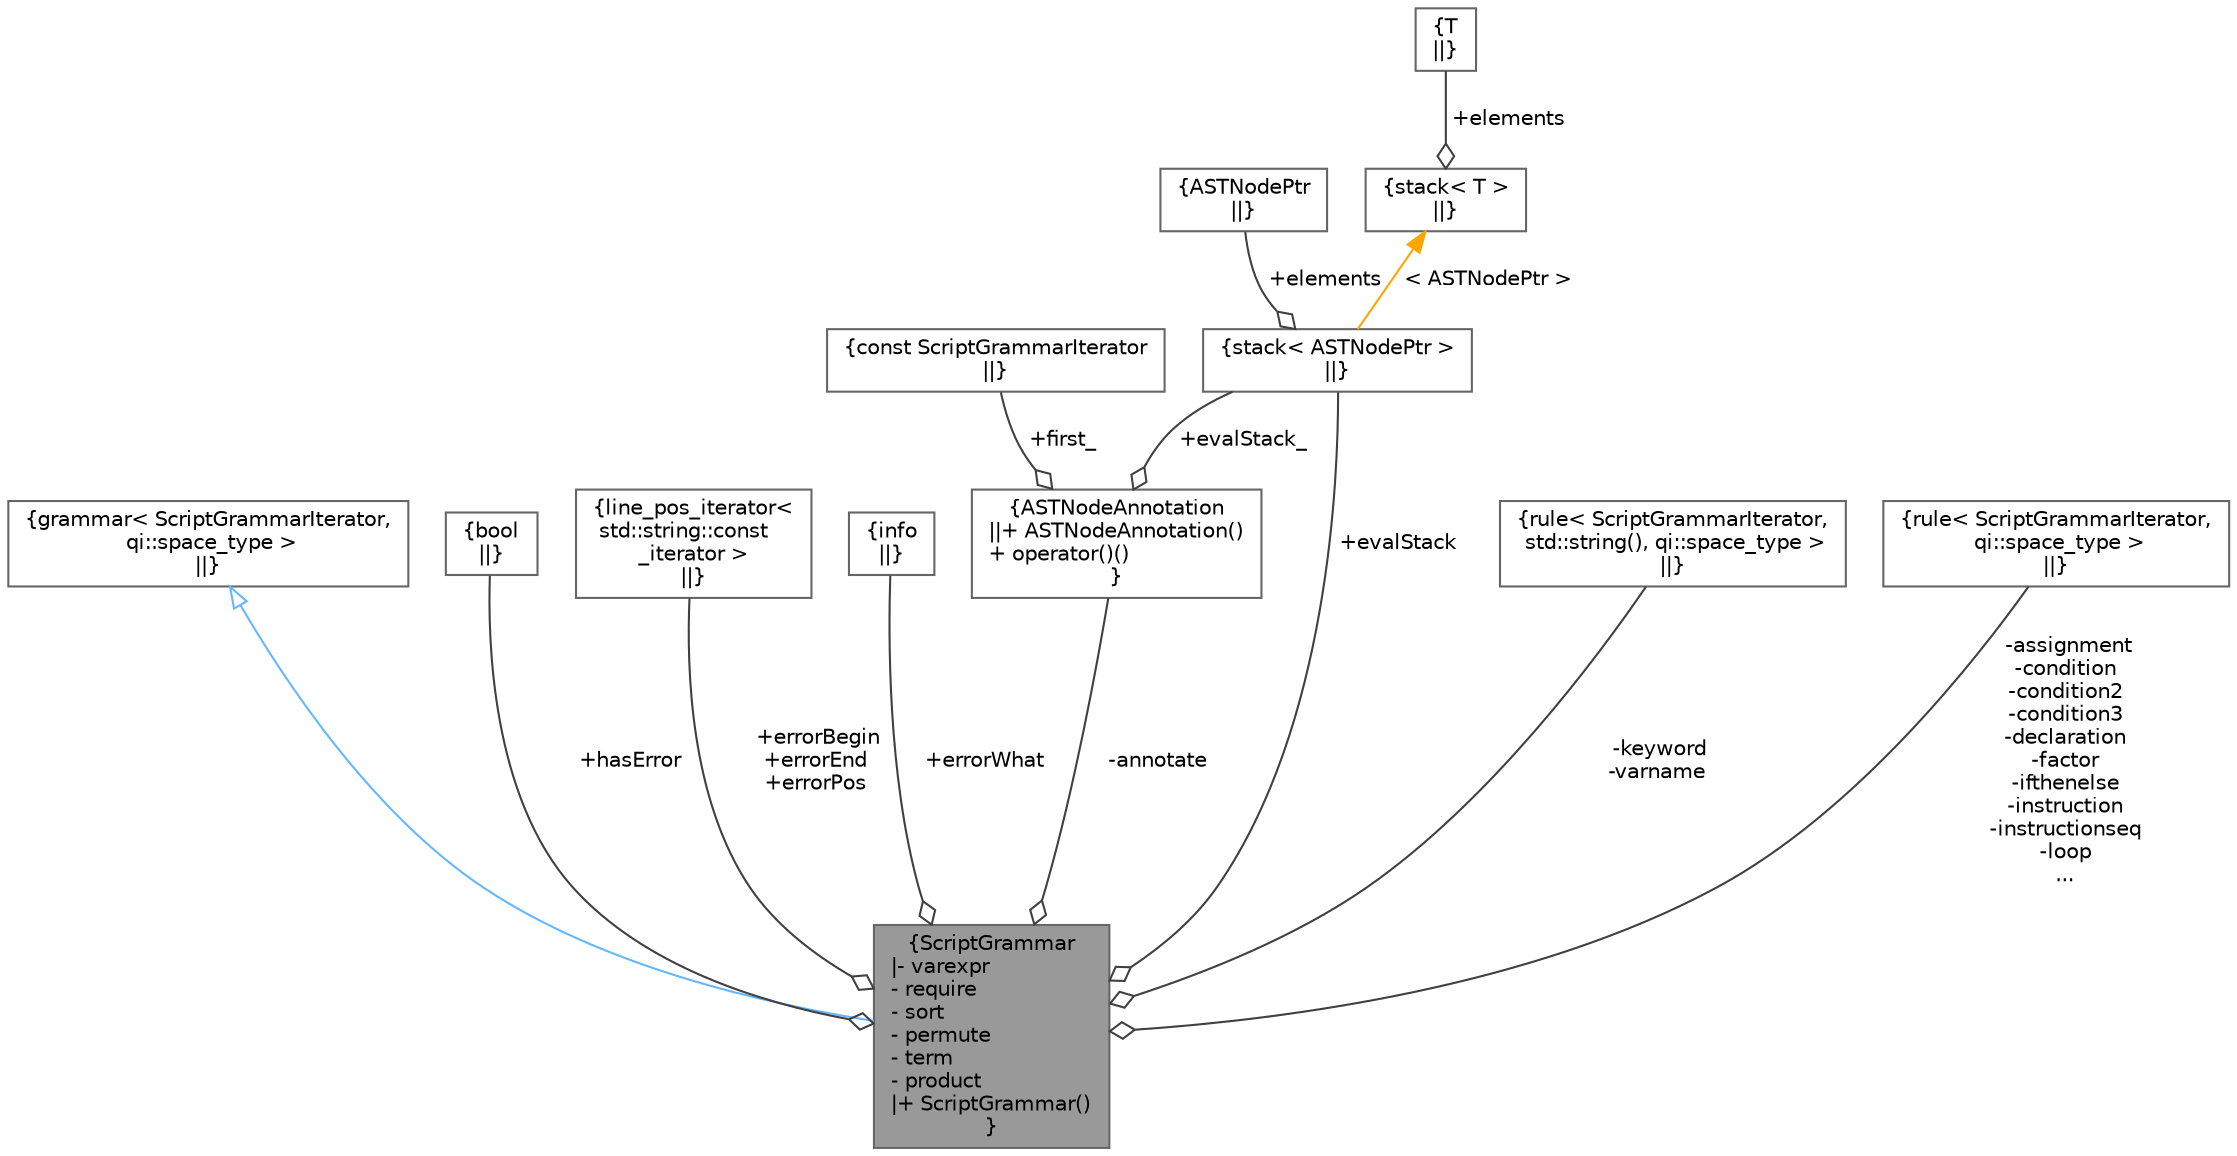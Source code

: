 digraph "ScriptGrammar"
{
 // INTERACTIVE_SVG=YES
 // LATEX_PDF_SIZE
  bgcolor="transparent";
  edge [fontname=Helvetica,fontsize=10,labelfontname=Helvetica,labelfontsize=10];
  node [fontname=Helvetica,fontsize=10,shape=box,height=0.2,width=0.4];
  Node1 [label="{ScriptGrammar\n|- varexpr\l- require\l- sort\l- permute\l- term\l- product\l|+ ScriptGrammar()\l}",height=0.2,width=0.4,color="gray40", fillcolor="grey60", style="filled", fontcolor="black",tooltip=" "];
  Node2 -> Node1 [dir="back",color="steelblue1",style="solid",arrowtail="onormal"];
  Node2 [label="{grammar\< ScriptGrammarIterator,\l qi::space_type \>\n||}",height=0.2,width=0.4,color="gray40", fillcolor="white", style="filled",tooltip=" "];
  Node3 -> Node1 [color="grey25",style="solid",label=" +hasError" ,arrowhead="odiamond"];
  Node3 [label="{bool\n||}",height=0.2,width=0.4,color="gray40", fillcolor="white", style="filled",URL="$classbool.html",tooltip=" "];
  Node4 -> Node1 [color="grey25",style="solid",label=" +errorBegin\n+errorEnd\n+errorPos" ,arrowhead="odiamond"];
  Node4 [label="{line_pos_iterator\<\l std::string::const\l_iterator \>\n||}",height=0.2,width=0.4,color="gray40", fillcolor="white", style="filled",tooltip=" "];
  Node5 -> Node1 [color="grey25",style="solid",label=" +errorWhat" ,arrowhead="odiamond"];
  Node5 [label="{info\n||}",height=0.2,width=0.4,color="gray40", fillcolor="white", style="filled",tooltip=" "];
  Node6 -> Node1 [color="grey25",style="solid",label=" +evalStack" ,arrowhead="odiamond"];
  Node6 [label="{stack\< ASTNodePtr \>\n||}",height=0.2,width=0.4,color="gray40", fillcolor="white", style="filled",tooltip=" "];
  Node7 -> Node6 [color="grey25",style="solid",label=" +elements" ,arrowhead="odiamond"];
  Node7 [label="{ASTNodePtr\n||}",height=0.2,width=0.4,color="gray40", fillcolor="white", style="filled",tooltip=" "];
  Node8 -> Node6 [dir="back",color="orange",style="solid",label=" \< ASTNodePtr \>" ];
  Node8 [label="{stack\< T \>\n||}",height=0.2,width=0.4,color="gray40", fillcolor="white", style="filled",tooltip=" "];
  Node9 -> Node8 [color="grey25",style="solid",label=" +elements" ,arrowhead="odiamond"];
  Node9 [label="{T\n||}",height=0.2,width=0.4,color="gray40", fillcolor="white", style="filled",tooltip=" "];
  Node10 -> Node1 [color="grey25",style="solid",label=" -keyword\n-varname" ,arrowhead="odiamond"];
  Node10 [label="{rule\< ScriptGrammarIterator,\l std::string(), qi::space_type \>\n||}",height=0.2,width=0.4,color="gray40", fillcolor="white", style="filled",tooltip=" "];
  Node11 -> Node1 [color="grey25",style="solid",label=" -assignment\n-condition\n-condition2\n-condition3\n-declaration\n-factor\n-ifthenelse\n-instruction\n-instructionseq\n-loop\n..." ,arrowhead="odiamond"];
  Node11 [label="{rule\< ScriptGrammarIterator,\l qi::space_type \>\n||}",height=0.2,width=0.4,color="gray40", fillcolor="white", style="filled",tooltip=" "];
  Node12 -> Node1 [color="grey25",style="solid",label=" -annotate" ,arrowhead="odiamond"];
  Node12 [label="{ASTNodeAnnotation\n||+ ASTNodeAnnotation()\l+ operator()()\l}",height=0.2,width=0.4,color="gray40", fillcolor="white", style="filled",URL="$structore_1_1data_1_1_a_s_t_node_annotation.html",tooltip=" "];
  Node6 -> Node12 [color="grey25",style="solid",label=" +evalStack_" ,arrowhead="odiamond"];
  Node13 -> Node12 [color="grey25",style="solid",label=" +first_" ,arrowhead="odiamond"];
  Node13 [label="{const ScriptGrammarIterator\n||}",height=0.2,width=0.4,color="gray40", fillcolor="white", style="filled",tooltip=" "];
}
